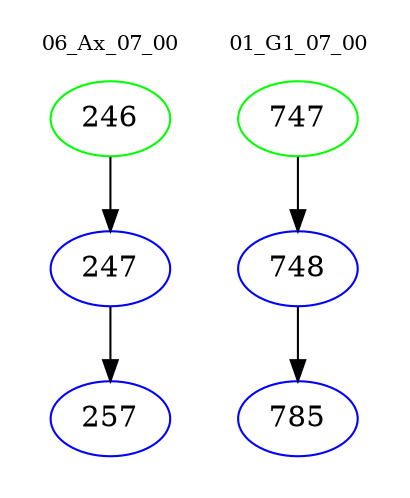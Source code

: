 digraph{
subgraph cluster_0 {
color = white
label = "06_Ax_07_00";
fontsize=10;
T0_246 [label="246", color="green"]
T0_246 -> T0_247 [color="black"]
T0_247 [label="247", color="blue"]
T0_247 -> T0_257 [color="black"]
T0_257 [label="257", color="blue"]
}
subgraph cluster_1 {
color = white
label = "01_G1_07_00";
fontsize=10;
T1_747 [label="747", color="green"]
T1_747 -> T1_748 [color="black"]
T1_748 [label="748", color="blue"]
T1_748 -> T1_785 [color="black"]
T1_785 [label="785", color="blue"]
}
}
